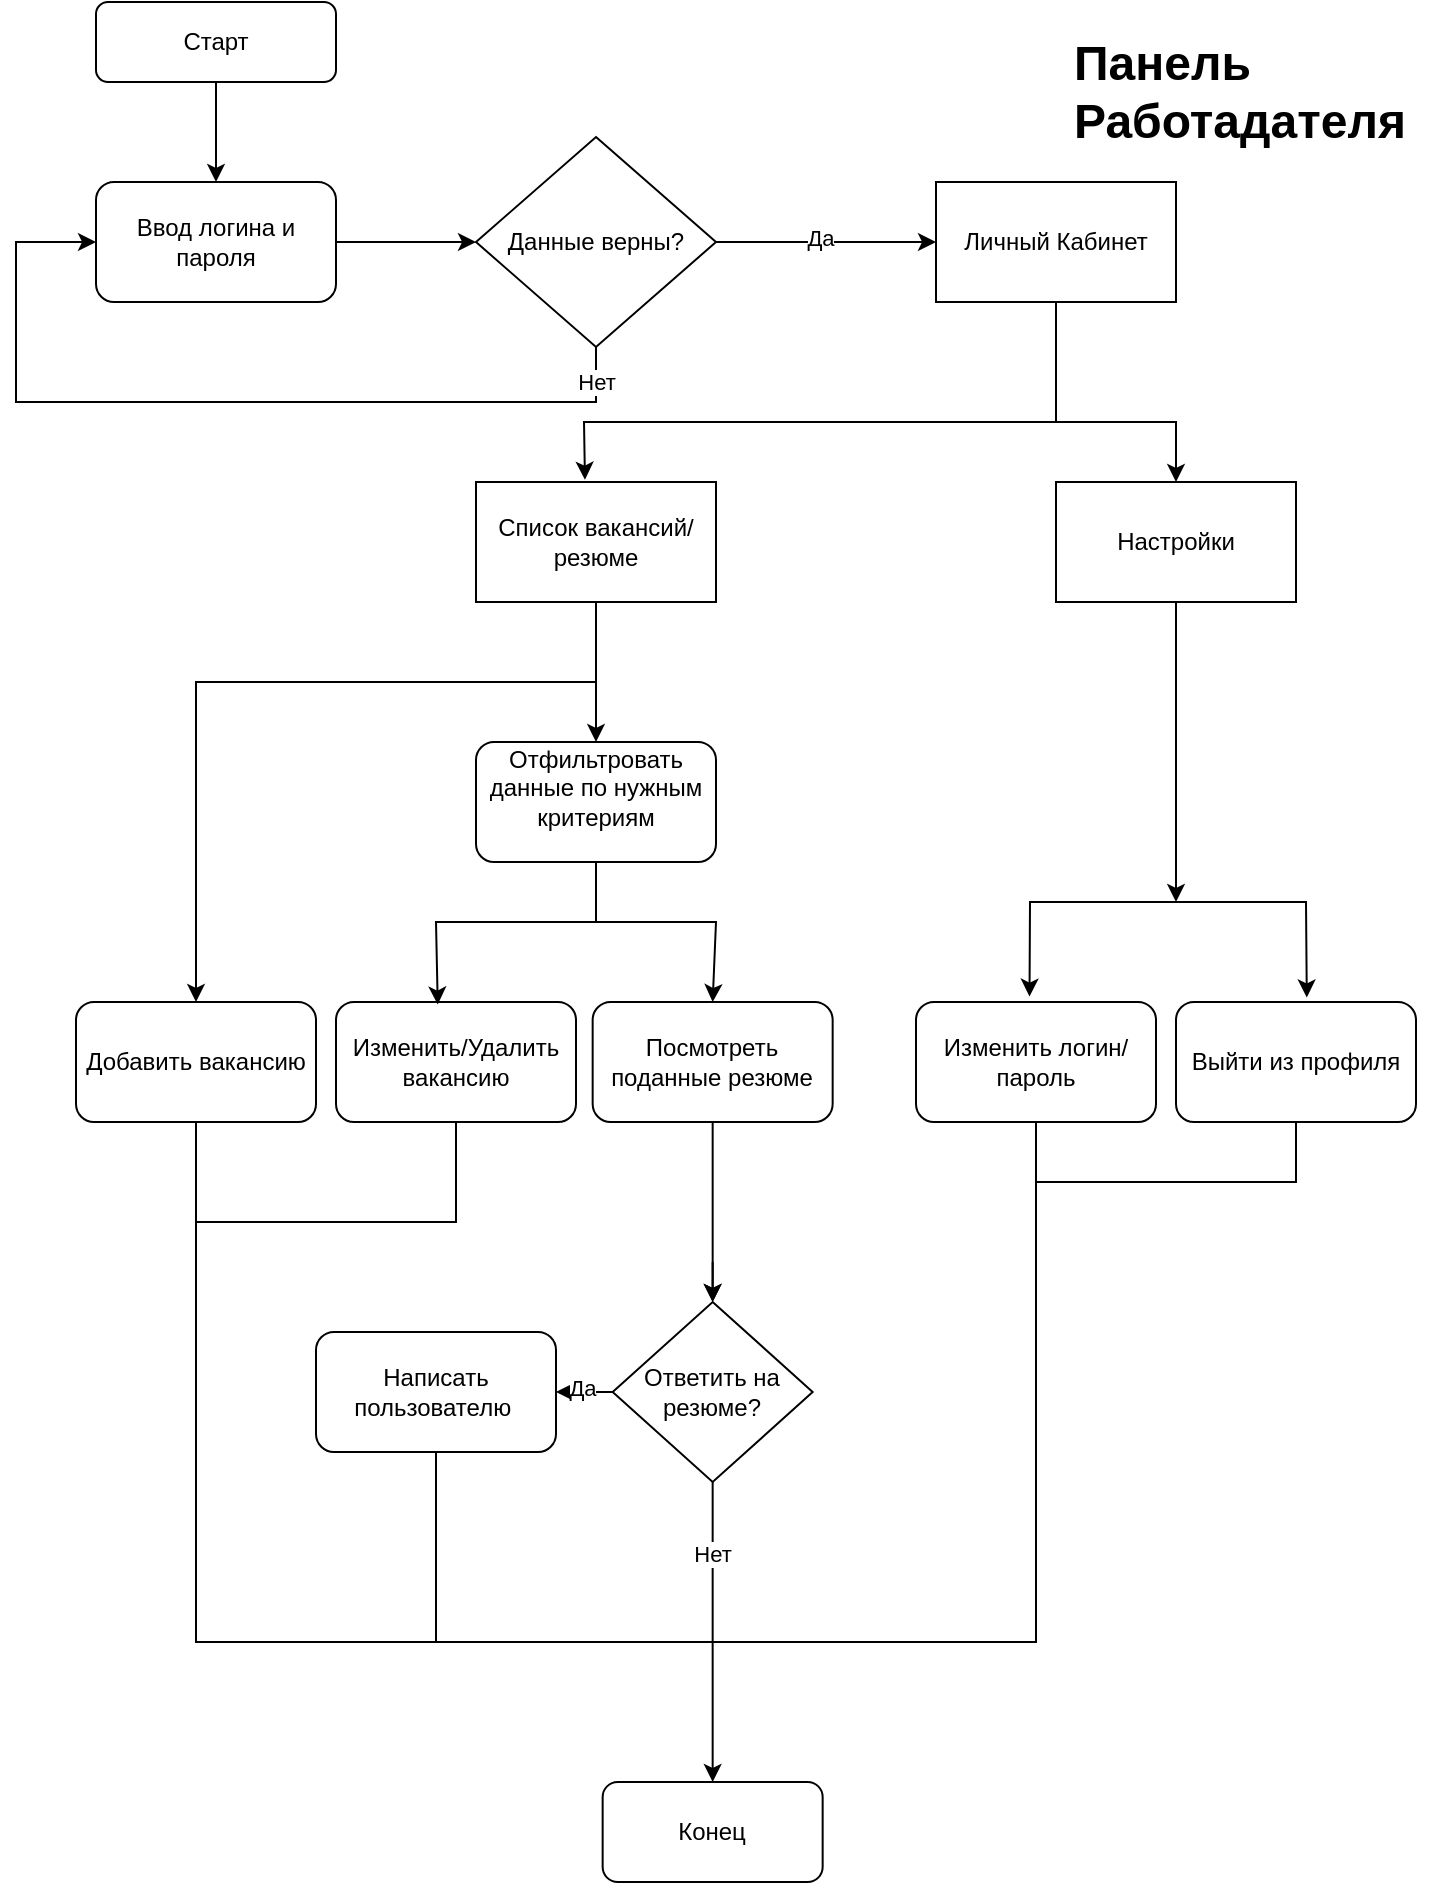 <mxfile version="24.2.5" type="github">
  <diagram id="C5RBs43oDa-KdzZeNtuy" name="Page-1">
    <mxGraphModel dx="1974" dy="1001" grid="1" gridSize="10" guides="1" tooltips="1" connect="1" arrows="1" fold="1" page="1" pageScale="1" pageWidth="827" pageHeight="1169" math="0" shadow="0">
      <root>
        <mxCell id="WIyWlLk6GJQsqaUBKTNV-0" />
        <mxCell id="WIyWlLk6GJQsqaUBKTNV-1" parent="WIyWlLk6GJQsqaUBKTNV-0" />
        <mxCell id="n35DV_EB8kSFTlXDGDIX-2" style="edgeStyle=orthogonalEdgeStyle;rounded=0;orthogonalLoop=1;jettySize=auto;html=1;" parent="WIyWlLk6GJQsqaUBKTNV-1" source="WIyWlLk6GJQsqaUBKTNV-3" target="n35DV_EB8kSFTlXDGDIX-1" edge="1">
          <mxGeometry relative="1" as="geometry" />
        </mxCell>
        <mxCell id="WIyWlLk6GJQsqaUBKTNV-3" value="Старт" style="rounded=1;whiteSpace=wrap;html=1;fontSize=12;glass=0;strokeWidth=1;shadow=0;" parent="WIyWlLk6GJQsqaUBKTNV-1" vertex="1">
          <mxGeometry x="160" width="120" height="40" as="geometry" />
        </mxCell>
        <mxCell id="n35DV_EB8kSFTlXDGDIX-0" value="&lt;h1 style=&quot;margin-top: 0px;&quot;&gt;Панель Работадателя&lt;/h1&gt;" style="text;html=1;whiteSpace=wrap;overflow=hidden;rounded=0;" parent="WIyWlLk6GJQsqaUBKTNV-1" vertex="1">
          <mxGeometry x="647" y="10" width="180" height="120" as="geometry" />
        </mxCell>
        <mxCell id="n35DV_EB8kSFTlXDGDIX-6" style="edgeStyle=orthogonalEdgeStyle;rounded=0;orthogonalLoop=1;jettySize=auto;html=1;" parent="WIyWlLk6GJQsqaUBKTNV-1" source="n35DV_EB8kSFTlXDGDIX-1" target="n35DV_EB8kSFTlXDGDIX-3" edge="1">
          <mxGeometry relative="1" as="geometry" />
        </mxCell>
        <mxCell id="n35DV_EB8kSFTlXDGDIX-1" value="Ввод логина и пароля" style="rounded=1;whiteSpace=wrap;html=1;" parent="WIyWlLk6GJQsqaUBKTNV-1" vertex="1">
          <mxGeometry x="160" y="90" width="120" height="60" as="geometry" />
        </mxCell>
        <mxCell id="n35DV_EB8kSFTlXDGDIX-11" style="edgeStyle=orthogonalEdgeStyle;rounded=0;orthogonalLoop=1;jettySize=auto;html=1;" parent="WIyWlLk6GJQsqaUBKTNV-1" source="n35DV_EB8kSFTlXDGDIX-3" target="n35DV_EB8kSFTlXDGDIX-10" edge="1">
          <mxGeometry relative="1" as="geometry" />
        </mxCell>
        <mxCell id="n35DV_EB8kSFTlXDGDIX-12" value="Да" style="edgeLabel;html=1;align=center;verticalAlign=middle;resizable=0;points=[];" parent="n35DV_EB8kSFTlXDGDIX-11" vertex="1" connectable="0">
          <mxGeometry x="-0.056" y="2" relative="1" as="geometry">
            <mxPoint as="offset" />
          </mxGeometry>
        </mxCell>
        <mxCell id="n35DV_EB8kSFTlXDGDIX-3" value="Данные верны?" style="rhombus;whiteSpace=wrap;html=1;" parent="WIyWlLk6GJQsqaUBKTNV-1" vertex="1">
          <mxGeometry x="350" y="67.5" width="120" height="105" as="geometry" />
        </mxCell>
        <mxCell id="n35DV_EB8kSFTlXDGDIX-10" value="Личный Кабинет" style="rounded=0;whiteSpace=wrap;html=1;" parent="WIyWlLk6GJQsqaUBKTNV-1" vertex="1">
          <mxGeometry x="580" y="90" width="120" height="60" as="geometry" />
        </mxCell>
        <mxCell id="n35DV_EB8kSFTlXDGDIX-19" value="Изменить&lt;span style=&quot;background-color: initial;&quot;&gt;/Удалить вакансию&lt;/span&gt;" style="rounded=1;whiteSpace=wrap;html=1;" parent="WIyWlLk6GJQsqaUBKTNV-1" vertex="1">
          <mxGeometry x="280" y="500" width="120" height="60" as="geometry" />
        </mxCell>
        <mxCell id="n35DV_EB8kSFTlXDGDIX-28" value="" style="endArrow=classic;html=1;rounded=0;exitX=0.5;exitY=1;exitDx=0;exitDy=0;entryX=0;entryY=0.5;entryDx=0;entryDy=0;" parent="WIyWlLk6GJQsqaUBKTNV-1" source="n35DV_EB8kSFTlXDGDIX-3" target="n35DV_EB8kSFTlXDGDIX-1" edge="1">
          <mxGeometry width="50" height="50" relative="1" as="geometry">
            <mxPoint x="400" y="230" as="sourcePoint" />
            <mxPoint x="410" y="250" as="targetPoint" />
            <Array as="points">
              <mxPoint x="410" y="200" />
              <mxPoint x="120" y="200" />
              <mxPoint x="120" y="120" />
            </Array>
          </mxGeometry>
        </mxCell>
        <mxCell id="n35DV_EB8kSFTlXDGDIX-29" value="Нет" style="edgeLabel;html=1;align=center;verticalAlign=middle;resizable=0;points=[];" parent="n35DV_EB8kSFTlXDGDIX-28" vertex="1" connectable="0">
          <mxGeometry x="-0.954" y="1" relative="1" as="geometry">
            <mxPoint x="-1" y="7" as="offset" />
          </mxGeometry>
        </mxCell>
        <mxCell id="E9KG_aH9CH_a1hvRYGQp-6" style="edgeStyle=orthogonalEdgeStyle;rounded=0;orthogonalLoop=1;jettySize=auto;html=1;exitX=0.5;exitY=1;exitDx=0;exitDy=0;entryX=0.5;entryY=0;entryDx=0;entryDy=0;" edge="1" parent="WIyWlLk6GJQsqaUBKTNV-1" source="n35DV_EB8kSFTlXDGDIX-30" target="n35DV_EB8kSFTlXDGDIX-46">
          <mxGeometry relative="1" as="geometry" />
        </mxCell>
        <mxCell id="n35DV_EB8kSFTlXDGDIX-30" value="Посмотреть поданные резюме" style="rounded=1;whiteSpace=wrap;html=1;" parent="WIyWlLk6GJQsqaUBKTNV-1" vertex="1">
          <mxGeometry x="408.33" y="500" width="120" height="60" as="geometry" />
        </mxCell>
        <mxCell id="n35DV_EB8kSFTlXDGDIX-39" value="Конец" style="rounded=1;whiteSpace=wrap;html=1;" parent="WIyWlLk6GJQsqaUBKTNV-1" vertex="1">
          <mxGeometry x="413.33" y="890" width="110" height="50" as="geometry" />
        </mxCell>
        <mxCell id="n35DV_EB8kSFTlXDGDIX-55" style="edgeStyle=orthogonalEdgeStyle;rounded=0;orthogonalLoop=1;jettySize=auto;html=1;entryX=0.5;entryY=0;entryDx=0;entryDy=0;" parent="WIyWlLk6GJQsqaUBKTNV-1" source="n35DV_EB8kSFTlXDGDIX-46" target="n35DV_EB8kSFTlXDGDIX-39" edge="1">
          <mxGeometry relative="1" as="geometry">
            <mxPoint x="470" y="850" as="targetPoint" />
          </mxGeometry>
        </mxCell>
        <mxCell id="n35DV_EB8kSFTlXDGDIX-58" value="Нет" style="edgeLabel;html=1;align=center;verticalAlign=middle;resizable=0;points=[];" parent="n35DV_EB8kSFTlXDGDIX-55" vertex="1" connectable="0">
          <mxGeometry x="-0.522" y="-1" relative="1" as="geometry">
            <mxPoint as="offset" />
          </mxGeometry>
        </mxCell>
        <mxCell id="n35DV_EB8kSFTlXDGDIX-60" value="" style="edgeStyle=orthogonalEdgeStyle;rounded=0;orthogonalLoop=1;jettySize=auto;html=1;" parent="WIyWlLk6GJQsqaUBKTNV-1" source="n35DV_EB8kSFTlXDGDIX-46" target="n35DV_EB8kSFTlXDGDIX-59" edge="1">
          <mxGeometry relative="1" as="geometry" />
        </mxCell>
        <mxCell id="n35DV_EB8kSFTlXDGDIX-68" value="Да" style="edgeLabel;html=1;align=center;verticalAlign=middle;resizable=0;points=[];" parent="n35DV_EB8kSFTlXDGDIX-60" vertex="1" connectable="0">
          <mxGeometry x="-0.074" y="2" relative="1" as="geometry">
            <mxPoint as="offset" />
          </mxGeometry>
        </mxCell>
        <mxCell id="n35DV_EB8kSFTlXDGDIX-46" value="Ответить на резюме?" style="rhombus;whiteSpace=wrap;html=1;" parent="WIyWlLk6GJQsqaUBKTNV-1" vertex="1">
          <mxGeometry x="418.33" y="650" width="100" height="90" as="geometry" />
        </mxCell>
        <mxCell id="n35DV_EB8kSFTlXDGDIX-59" value="Написать пользователю&amp;nbsp;" style="whiteSpace=wrap;html=1;rounded=1;" parent="WIyWlLk6GJQsqaUBKTNV-1" vertex="1">
          <mxGeometry x="270" y="665" width="120" height="60" as="geometry" />
        </mxCell>
        <mxCell id="n35DV_EB8kSFTlXDGDIX-65" style="edgeStyle=orthogonalEdgeStyle;rounded=0;orthogonalLoop=1;jettySize=auto;html=1;entryX=0.5;entryY=0;entryDx=0;entryDy=0;" parent="WIyWlLk6GJQsqaUBKTNV-1" target="n35DV_EB8kSFTlXDGDIX-46" edge="1">
          <mxGeometry relative="1" as="geometry">
            <mxPoint x="468.333" y="630" as="sourcePoint" />
          </mxGeometry>
        </mxCell>
        <mxCell id="n35DV_EB8kSFTlXDGDIX-73" value="" style="endArrow=none;html=1;rounded=0;entryX=0.5;entryY=1;entryDx=0;entryDy=0;" parent="WIyWlLk6GJQsqaUBKTNV-1" target="n35DV_EB8kSFTlXDGDIX-59" edge="1">
          <mxGeometry width="50" height="50" relative="1" as="geometry">
            <mxPoint x="470" y="820" as="sourcePoint" />
            <mxPoint x="340" y="750" as="targetPoint" />
            <Array as="points">
              <mxPoint x="330" y="820" />
            </Array>
          </mxGeometry>
        </mxCell>
        <mxCell id="E9KG_aH9CH_a1hvRYGQp-1" value="Добавить вакансию" style="rounded=1;whiteSpace=wrap;html=1;" vertex="1" parent="WIyWlLk6GJQsqaUBKTNV-1">
          <mxGeometry x="150" y="500" width="120" height="60" as="geometry" />
        </mxCell>
        <mxCell id="E9KG_aH9CH_a1hvRYGQp-2" value="" style="endArrow=classic;html=1;rounded=0;entryX=0.5;entryY=0;entryDx=0;entryDy=0;" edge="1" parent="WIyWlLk6GJQsqaUBKTNV-1" target="E9KG_aH9CH_a1hvRYGQp-1">
          <mxGeometry width="50" height="50" relative="1" as="geometry">
            <mxPoint x="410" y="340" as="sourcePoint" />
            <mxPoint x="310" y="420" as="targetPoint" />
            <Array as="points">
              <mxPoint x="310" y="340" />
              <mxPoint x="210" y="340" />
              <mxPoint x="210" y="450" />
            </Array>
          </mxGeometry>
        </mxCell>
        <mxCell id="E9KG_aH9CH_a1hvRYGQp-3" value="Отфильтровать данные по нужным критериям&lt;div&gt;&lt;br&gt;&lt;/div&gt;" style="rounded=1;whiteSpace=wrap;html=1;" vertex="1" parent="WIyWlLk6GJQsqaUBKTNV-1">
          <mxGeometry x="350" y="370" width="120" height="60" as="geometry" />
        </mxCell>
        <mxCell id="E9KG_aH9CH_a1hvRYGQp-8" value="" style="endArrow=classic;html=1;rounded=0;entryX=0.5;entryY=0;entryDx=0;entryDy=0;" edge="1" parent="WIyWlLk6GJQsqaUBKTNV-1" target="n35DV_EB8kSFTlXDGDIX-30">
          <mxGeometry width="50" height="50" relative="1" as="geometry">
            <mxPoint x="400.0" y="460" as="sourcePoint" />
            <mxPoint x="453.33" y="480" as="targetPoint" />
            <Array as="points">
              <mxPoint x="470" y="460" />
            </Array>
          </mxGeometry>
        </mxCell>
        <mxCell id="E9KG_aH9CH_a1hvRYGQp-9" value="" style="endArrow=classic;html=1;rounded=0;entryX=0.424;entryY=0.021;entryDx=0;entryDy=0;entryPerimeter=0;" edge="1" parent="WIyWlLk6GJQsqaUBKTNV-1" target="n35DV_EB8kSFTlXDGDIX-19">
          <mxGeometry width="50" height="50" relative="1" as="geometry">
            <mxPoint x="400.0" y="460" as="sourcePoint" />
            <mxPoint x="400.0" y="450" as="targetPoint" />
            <Array as="points">
              <mxPoint x="330" y="460" />
            </Array>
          </mxGeometry>
        </mxCell>
        <mxCell id="E9KG_aH9CH_a1hvRYGQp-11" value="" style="endArrow=none;html=1;rounded=0;entryX=0.5;entryY=1;entryDx=0;entryDy=0;" edge="1" parent="WIyWlLk6GJQsqaUBKTNV-1" target="E9KG_aH9CH_a1hvRYGQp-3">
          <mxGeometry width="50" height="50" relative="1" as="geometry">
            <mxPoint x="410" y="460" as="sourcePoint" />
            <mxPoint x="410" y="440" as="targetPoint" />
          </mxGeometry>
        </mxCell>
        <mxCell id="E9KG_aH9CH_a1hvRYGQp-12" value="" style="endArrow=none;html=1;rounded=0;exitX=0.5;exitY=1;exitDx=0;exitDy=0;" edge="1" parent="WIyWlLk6GJQsqaUBKTNV-1" source="E9KG_aH9CH_a1hvRYGQp-1">
          <mxGeometry width="50" height="50" relative="1" as="geometry">
            <mxPoint x="210" y="600" as="sourcePoint" />
            <mxPoint x="330" y="820" as="targetPoint" />
            <Array as="points">
              <mxPoint x="210" y="820" />
            </Array>
          </mxGeometry>
        </mxCell>
        <mxCell id="E9KG_aH9CH_a1hvRYGQp-16" value="" style="endArrow=none;html=1;rounded=0;entryX=0.5;entryY=1;entryDx=0;entryDy=0;" edge="1" parent="WIyWlLk6GJQsqaUBKTNV-1" target="n35DV_EB8kSFTlXDGDIX-19">
          <mxGeometry width="50" height="50" relative="1" as="geometry">
            <mxPoint x="210" y="610" as="sourcePoint" />
            <mxPoint x="310" y="600" as="targetPoint" />
            <Array as="points">
              <mxPoint x="340" y="610" />
            </Array>
          </mxGeometry>
        </mxCell>
        <mxCell id="E9KG_aH9CH_a1hvRYGQp-18" style="edgeStyle=orthogonalEdgeStyle;rounded=0;orthogonalLoop=1;jettySize=auto;html=1;" edge="1" parent="WIyWlLk6GJQsqaUBKTNV-1" source="E9KG_aH9CH_a1hvRYGQp-17" target="E9KG_aH9CH_a1hvRYGQp-3">
          <mxGeometry relative="1" as="geometry" />
        </mxCell>
        <mxCell id="E9KG_aH9CH_a1hvRYGQp-17" value="Список вакансий/резюме" style="rounded=0;whiteSpace=wrap;html=1;" vertex="1" parent="WIyWlLk6GJQsqaUBKTNV-1">
          <mxGeometry x="350" y="240" width="120" height="60" as="geometry" />
        </mxCell>
        <mxCell id="E9KG_aH9CH_a1hvRYGQp-26" style="edgeStyle=orthogonalEdgeStyle;rounded=0;orthogonalLoop=1;jettySize=auto;html=1;" edge="1" parent="WIyWlLk6GJQsqaUBKTNV-1" source="E9KG_aH9CH_a1hvRYGQp-19">
          <mxGeometry relative="1" as="geometry">
            <mxPoint x="700" y="450" as="targetPoint" />
          </mxGeometry>
        </mxCell>
        <mxCell id="E9KG_aH9CH_a1hvRYGQp-19" value="Настройки" style="rounded=0;whiteSpace=wrap;html=1;" vertex="1" parent="WIyWlLk6GJQsqaUBKTNV-1">
          <mxGeometry x="640" y="240" width="120" height="60" as="geometry" />
        </mxCell>
        <mxCell id="E9KG_aH9CH_a1hvRYGQp-20" value="Выйти из профиля" style="rounded=1;whiteSpace=wrap;html=1;" vertex="1" parent="WIyWlLk6GJQsqaUBKTNV-1">
          <mxGeometry x="700" y="500" width="120" height="60" as="geometry" />
        </mxCell>
        <mxCell id="E9KG_aH9CH_a1hvRYGQp-21" value="Изменить логин/пароль" style="rounded=1;whiteSpace=wrap;html=1;" vertex="1" parent="WIyWlLk6GJQsqaUBKTNV-1">
          <mxGeometry x="570" y="500" width="120" height="60" as="geometry" />
        </mxCell>
        <mxCell id="E9KG_aH9CH_a1hvRYGQp-22" value="" style="endArrow=classic;html=1;rounded=0;entryX=0.454;entryY=-0.019;entryDx=0;entryDy=0;entryPerimeter=0;" edge="1" parent="WIyWlLk6GJQsqaUBKTNV-1" target="E9KG_aH9CH_a1hvRYGQp-17">
          <mxGeometry width="50" height="50" relative="1" as="geometry">
            <mxPoint x="640" y="210" as="sourcePoint" />
            <mxPoint x="480" y="190" as="targetPoint" />
            <Array as="points">
              <mxPoint x="404" y="210" />
            </Array>
          </mxGeometry>
        </mxCell>
        <mxCell id="E9KG_aH9CH_a1hvRYGQp-23" value="" style="endArrow=classic;html=1;rounded=0;exitX=0.5;exitY=1;exitDx=0;exitDy=0;entryX=0.5;entryY=0;entryDx=0;entryDy=0;" edge="1" parent="WIyWlLk6GJQsqaUBKTNV-1" source="n35DV_EB8kSFTlXDGDIX-10" target="E9KG_aH9CH_a1hvRYGQp-19">
          <mxGeometry width="50" height="50" relative="1" as="geometry">
            <mxPoint x="570" y="220" as="sourcePoint" />
            <mxPoint x="640" y="240" as="targetPoint" />
            <Array as="points">
              <mxPoint x="640" y="210" />
              <mxPoint x="700" y="210" />
            </Array>
          </mxGeometry>
        </mxCell>
        <mxCell id="E9KG_aH9CH_a1hvRYGQp-24" value="" style="endArrow=classic;html=1;rounded=0;entryX=0.473;entryY=-0.045;entryDx=0;entryDy=0;entryPerimeter=0;" edge="1" parent="WIyWlLk6GJQsqaUBKTNV-1" target="E9KG_aH9CH_a1hvRYGQp-21">
          <mxGeometry width="50" height="50" relative="1" as="geometry">
            <mxPoint x="640" y="450" as="sourcePoint" />
            <mxPoint x="610" y="410" as="targetPoint" />
            <Array as="points">
              <mxPoint x="627" y="450" />
            </Array>
          </mxGeometry>
        </mxCell>
        <mxCell id="E9KG_aH9CH_a1hvRYGQp-25" value="" style="endArrow=classic;html=1;rounded=0;entryX=0.545;entryY=-0.038;entryDx=0;entryDy=0;entryPerimeter=0;" edge="1" parent="WIyWlLk6GJQsqaUBKTNV-1" target="E9KG_aH9CH_a1hvRYGQp-20">
          <mxGeometry width="50" height="50" relative="1" as="geometry">
            <mxPoint x="640" y="450" as="sourcePoint" />
            <mxPoint x="760" y="450" as="targetPoint" />
            <Array as="points">
              <mxPoint x="765" y="450" />
            </Array>
          </mxGeometry>
        </mxCell>
        <mxCell id="E9KG_aH9CH_a1hvRYGQp-27" value="" style="endArrow=none;html=1;rounded=0;entryX=0.5;entryY=1;entryDx=0;entryDy=0;" edge="1" parent="WIyWlLk6GJQsqaUBKTNV-1" target="E9KG_aH9CH_a1hvRYGQp-21">
          <mxGeometry width="50" height="50" relative="1" as="geometry">
            <mxPoint x="470" y="820" as="sourcePoint" />
            <mxPoint x="630" y="565" as="targetPoint" />
            <Array as="points">
              <mxPoint x="630" y="820" />
            </Array>
          </mxGeometry>
        </mxCell>
        <mxCell id="E9KG_aH9CH_a1hvRYGQp-28" value="" style="endArrow=none;html=1;rounded=0;entryX=0.5;entryY=1;entryDx=0;entryDy=0;" edge="1" parent="WIyWlLk6GJQsqaUBKTNV-1" target="E9KG_aH9CH_a1hvRYGQp-20">
          <mxGeometry width="50" height="50" relative="1" as="geometry">
            <mxPoint x="630" y="590" as="sourcePoint" />
            <mxPoint x="740" y="580" as="targetPoint" />
            <Array as="points">
              <mxPoint x="760" y="590" />
            </Array>
          </mxGeometry>
        </mxCell>
      </root>
    </mxGraphModel>
  </diagram>
</mxfile>
